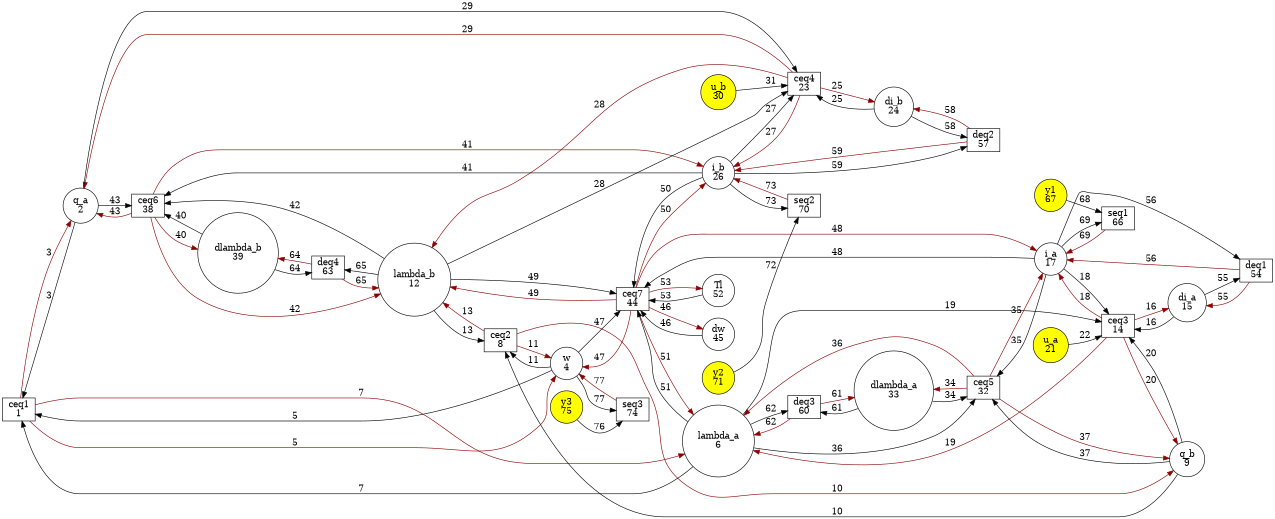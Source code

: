 digraph G {
rankdir = LR;
size ="8.5"
node [shape = box, fillcolor = white, style = filled, label="ceq1
1"]; ceq1;
node [shape = box, fillcolor = white, style = filled, label="ceq2
8"]; ceq2;
node [shape = box, fillcolor = white, style = filled, label="ceq3
14"]; ceq3;
node [shape = box, fillcolor = white, style = filled, label="ceq4
23"]; ceq4;
node [shape = box, fillcolor = white, style = filled, label="ceq5
32"]; ceq5;
node [shape = box, fillcolor = white, style = filled, label="ceq6
38"]; ceq6;
node [shape = box, fillcolor = white, style = filled, label="ceq7
44"]; ceq7;
node [shape = box, fillcolor = white, style = filled, label="deq1
54"]; deq1;
node [shape = box, fillcolor = white, style = filled, label="deq2
57"]; deq2;
node [shape = box, fillcolor = white, style = filled, label="deq3
60"]; deq3;
node [shape = box, fillcolor = white, style = filled, label="deq4
63"]; deq4;
node [shape = box, fillcolor = white, style = filled, label="seq1
66"]; seq1;
node [shape = box, fillcolor = white, style = filled, label="seq2
70"]; seq2;
node [shape = box, fillcolor = white, style = filled, label="seq3
74"]; seq3;
node [shape = circle, fillcolor = white, style = filled, label="q_a
2"]; q_a;
node [shape = circle, fillcolor = white, style = filled, label="w
4"]; w;
node [shape = circle, fillcolor = white, style = filled, label="lambda_a
6"]; lambda_a;
node [shape = circle, fillcolor = white, style = filled, label="q_b
9"]; q_b;
node [shape = circle, fillcolor = white, style = filled, label="lambda_b
12"]; lambda_b;
node [shape = circle, fillcolor = white, style = filled, label="di_a
15"]; di_a;
node [shape = circle, fillcolor = white, style = filled, label="i_a
17"]; i_a;
node [shape = circle, fillcolor = yellow, style = filled, label="u_a
21"]; u_a;
node [shape = circle, fillcolor = white, style = filled, label="di_b
24"]; di_b;
node [shape = circle, fillcolor = white, style = filled, label="i_b
26"]; i_b;
node [shape = circle, fillcolor = yellow, style = filled, label="u_b
30"]; u_b;
node [shape = circle, fillcolor = white, style = filled, label="dlambda_a
33"]; dlambda_a;
node [shape = circle, fillcolor = white, style = filled, label="dlambda_b
39"]; dlambda_b;
node [shape = circle, fillcolor = white, style = filled, label="dw
45"]; dw;
node [shape = circle, fillcolor = white, style = filled, label="Tl
52"]; Tl;
node [shape = circle, fillcolor = yellow, style = filled, label="y1
67"]; y1;
node [shape = circle, fillcolor = yellow, style = filled, label="y2
71"]; y2;
node [shape = circle, fillcolor = yellow, style = filled, label="y3
75"]; y3;
ceq1 -> q_a [penwidth = 1, label = "3", color = red4 ];
q_a -> ceq1 [penwidth = 1, label = "3"];
ceq1 -> w [penwidth = 1, label = "5", color = red4 ];
w -> ceq1 [penwidth = 1, label = "5"];
ceq1 -> lambda_a [penwidth = 1, label = "7", color = red4 ];
lambda_a -> ceq1 [penwidth = 1, label = "7"];
ceq2 -> q_b [penwidth = 1, label = "10", color = red4 ];
q_b -> ceq2 [penwidth = 1, label = "10"];
ceq2 -> w [penwidth = 1, label = "11", color = red4 ];
w -> ceq2 [penwidth = 1, label = "11"];
ceq2 -> lambda_b [penwidth = 1, label = "13", color = red4 ];
lambda_b -> ceq2 [penwidth = 1, label = "13"];
ceq3 -> di_a [penwidth = 1, label = "16", color = red4 ];
di_a -> ceq3 [penwidth = 1, label = "16"];
ceq3 -> i_a [penwidth = 1, label = "18", color = red4 ];
i_a -> ceq3 [penwidth = 1, label = "18"];
ceq3 -> lambda_a [penwidth = 1, label = "19", color = red4 ];
lambda_a -> ceq3 [penwidth = 1, label = "19"];
ceq3 -> q_b [penwidth = 1, label = "20", color = red4 ];
q_b -> ceq3 [penwidth = 1, label = "20"];
u_a -> ceq3 [penwidth = 1, label = "22"];
ceq4 -> di_b [penwidth = 1, label = "25", color = red4 ];
di_b -> ceq4 [penwidth = 1, label = "25"];
ceq4 -> i_b [penwidth = 1, label = "27", color = red4 ];
i_b -> ceq4 [penwidth = 1, label = "27"];
ceq4 -> lambda_b [penwidth = 1, label = "28", color = red4 ];
lambda_b -> ceq4 [penwidth = 1, label = "28"];
ceq4 -> q_a [penwidth = 1, label = "29", color = red4 ];
q_a -> ceq4 [penwidth = 1, label = "29"];
u_b -> ceq4 [penwidth = 1, label = "31"];
ceq5 -> dlambda_a [penwidth = 1, label = "34", color = red4 ];
dlambda_a -> ceq5 [penwidth = 1, label = "34"];
ceq5 -> i_a [penwidth = 1, label = "35", color = red4 ];
i_a -> ceq5 [penwidth = 1, label = "35"];
ceq5 -> lambda_a [penwidth = 1, label = "36", color = red4 ];
lambda_a -> ceq5 [penwidth = 1, label = "36"];
ceq5 -> q_b [penwidth = 1, label = "37", color = red4 ];
q_b -> ceq5 [penwidth = 1, label = "37"];
ceq6 -> dlambda_b [penwidth = 1, label = "40", color = red4 ];
dlambda_b -> ceq6 [penwidth = 1, label = "40"];
ceq6 -> i_b [penwidth = 1, label = "41", color = red4 ];
i_b -> ceq6 [penwidth = 1, label = "41"];
ceq6 -> lambda_b [penwidth = 1, label = "42", color = red4 ];
lambda_b -> ceq6 [penwidth = 1, label = "42"];
ceq6 -> q_a [penwidth = 1, label = "43", color = red4 ];
q_a -> ceq6 [penwidth = 1, label = "43"];
ceq7 -> dw [penwidth = 1, label = "46", color = red4 ];
dw -> ceq7 [penwidth = 1, label = "46"];
ceq7 -> w [penwidth = 1, label = "47", color = red4 ];
w -> ceq7 [penwidth = 1, label = "47"];
ceq7 -> i_a [penwidth = 1, label = "48", color = red4 ];
i_a -> ceq7 [penwidth = 1, label = "48"];
ceq7 -> lambda_b [penwidth = 1, label = "49", color = red4 ];
lambda_b -> ceq7 [penwidth = 1, label = "49"];
ceq7 -> i_b [penwidth = 1, label = "50", color = red4 ];
i_b -> ceq7 [penwidth = 1, label = "50"];
ceq7 -> lambda_a [penwidth = 1, label = "51", color = red4 ];
lambda_a -> ceq7 [penwidth = 1, label = "51"];
ceq7 -> Tl [penwidth = 1, label = "53", color = red4 ];
Tl -> ceq7 [penwidth = 1, label = "53"];
deq1 -> di_a [penwidth = 1, label = "55", color = red4 ];
di_a -> deq1 [penwidth = 1, label = "55"];
deq1 -> i_a [penwidth = 1, label = "56", color = red4 ];
i_a -> deq1 [penwidth = 1, label = "56"];
deq2 -> di_b [penwidth = 1, label = "58", color = red4 ];
di_b -> deq2 [penwidth = 1, label = "58"];
deq2 -> i_b [penwidth = 1, label = "59", color = red4 ];
i_b -> deq2 [penwidth = 1, label = "59"];
deq3 -> dlambda_a [penwidth = 1, label = "61", color = red4 ];
dlambda_a -> deq3 [penwidth = 1, label = "61"];
deq3 -> lambda_a [penwidth = 1, label = "62", color = red4 ];
lambda_a -> deq3 [penwidth = 1, label = "62"];
deq4 -> dlambda_b [penwidth = 1, label = "64", color = red4 ];
dlambda_b -> deq4 [penwidth = 1, label = "64"];
deq4 -> lambda_b [penwidth = 1, label = "65", color = red4 ];
lambda_b -> deq4 [penwidth = 1, label = "65"];
y1 -> seq1 [penwidth = 1, label = "68"];
seq1 -> i_a [penwidth = 1, label = "69", color = red4 ];
i_a -> seq1 [penwidth = 1, label = "69"];
y2 -> seq2 [penwidth = 1, label = "72"];
seq2 -> i_b [penwidth = 1, label = "73", color = red4 ];
i_b -> seq2 [penwidth = 1, label = "73"];
y3 -> seq3 [penwidth = 1, label = "76"];
seq3 -> w [penwidth = 1, label = "77", color = red4 ];
w -> seq3 [penwidth = 1, label = "77"];
}
